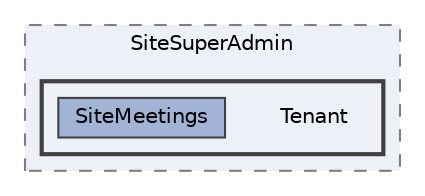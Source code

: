 digraph "app/Http/Controllers/SiteSuperAdmin/Tenant"
{
 // LATEX_PDF_SIZE
  bgcolor="transparent";
  edge [fontname=Helvetica,fontsize=10,labelfontname=Helvetica,labelfontsize=10];
  node [fontname=Helvetica,fontsize=10,shape=box,height=0.2,width=0.4];
  compound=true
  subgraph clusterdir_965b207541f959abb369de1c58f5d716 {
    graph [ bgcolor="#edf0f7", pencolor="grey50", label="SiteSuperAdmin", fontname=Helvetica,fontsize=10 style="filled,dashed", URL="dir_965b207541f959abb369de1c58f5d716.html",tooltip=""]
  subgraph clusterdir_4787cf513e1ad5c4dc9f8893c7fd4302 {
    graph [ bgcolor="#edf0f7", pencolor="grey25", label="", fontname=Helvetica,fontsize=10 style="filled,bold", URL="dir_4787cf513e1ad5c4dc9f8893c7fd4302.html",tooltip=""]
    dir_4787cf513e1ad5c4dc9f8893c7fd4302 [shape=plaintext, label="Tenant"];
  dir_fa2d7343727339bcceb573ec33acaaec [label="SiteMeetings", fillcolor="#a2b4d6", color="grey25", style="filled", URL="dir_fa2d7343727339bcceb573ec33acaaec.html",tooltip=""];
  }
  }
}
